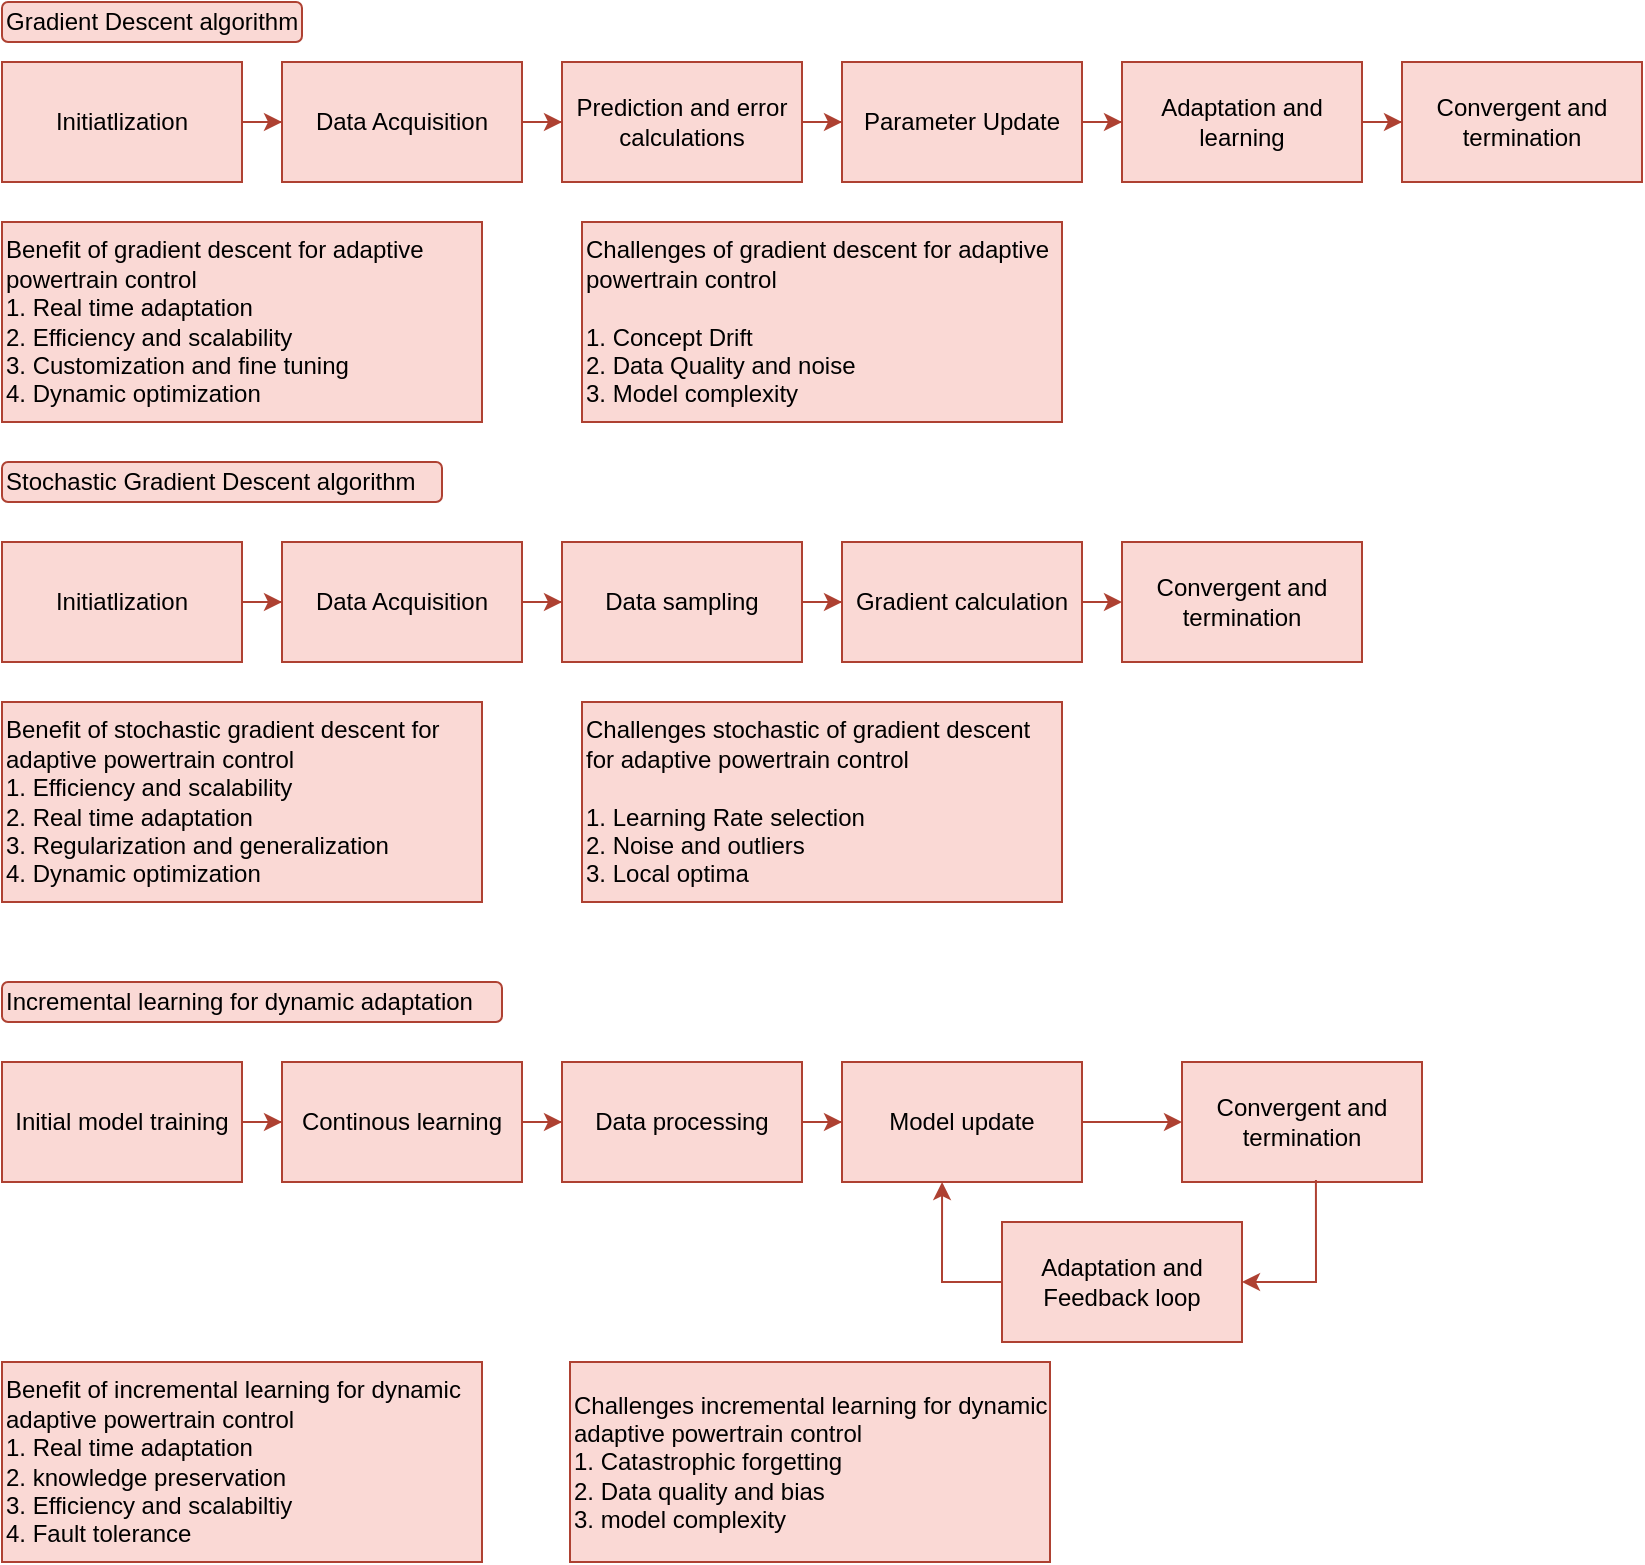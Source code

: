 <mxfile version="21.3.8" type="github">
  <diagram name="Page-1" id="iOJ7nJUNVYEBUDQMrWRL">
    <mxGraphModel dx="880" dy="507" grid="1" gridSize="10" guides="1" tooltips="1" connect="1" arrows="1" fold="1" page="1" pageScale="1" pageWidth="1169" pageHeight="827" math="0" shadow="0">
      <root>
        <mxCell id="0" />
        <mxCell id="1" parent="0" />
        <mxCell id="CzOLXgxaiCzq6wpnYxIb-24" value="Convergent and termination" style="whiteSpace=wrap;html=1;rounded=0;fillColor=#fad9d5;strokeColor=#ae4132;" vertex="1" parent="1">
          <mxGeometry x="570" y="280" width="120" height="60" as="geometry" />
        </mxCell>
        <mxCell id="CzOLXgxaiCzq6wpnYxIb-64" value="Initial model training" style="rounded=0;whiteSpace=wrap;html=1;fillColor=#fad9d5;strokeColor=#ae4132;" vertex="1" parent="1">
          <mxGeometry x="10" y="540" width="120" height="60" as="geometry" />
        </mxCell>
        <mxCell id="CzOLXgxaiCzq6wpnYxIb-65" value="Continous learning" style="rounded=0;whiteSpace=wrap;html=1;fillColor=#fad9d5;strokeColor=#ae4132;" vertex="1" parent="1">
          <mxGeometry x="150" y="540" width="120" height="60" as="geometry" />
        </mxCell>
        <mxCell id="CzOLXgxaiCzq6wpnYxIb-66" value="" style="edgeStyle=orthogonalEdgeStyle;rounded=0;orthogonalLoop=1;jettySize=auto;html=1;fillColor=#fad9d5;strokeColor=#ae4132;" edge="1" parent="1" source="CzOLXgxaiCzq6wpnYxIb-64" target="CzOLXgxaiCzq6wpnYxIb-65">
          <mxGeometry relative="1" as="geometry" />
        </mxCell>
        <mxCell id="CzOLXgxaiCzq6wpnYxIb-67" value="Data processing" style="whiteSpace=wrap;html=1;rounded=0;fillColor=#fad9d5;strokeColor=#ae4132;" vertex="1" parent="1">
          <mxGeometry x="290" y="540" width="120" height="60" as="geometry" />
        </mxCell>
        <mxCell id="CzOLXgxaiCzq6wpnYxIb-68" value="" style="edgeStyle=orthogonalEdgeStyle;rounded=0;orthogonalLoop=1;jettySize=auto;html=1;fillColor=#fad9d5;strokeColor=#ae4132;" edge="1" parent="1" source="CzOLXgxaiCzq6wpnYxIb-65" target="CzOLXgxaiCzq6wpnYxIb-67">
          <mxGeometry relative="1" as="geometry" />
        </mxCell>
        <mxCell id="CzOLXgxaiCzq6wpnYxIb-97" style="edgeStyle=orthogonalEdgeStyle;rounded=0;orthogonalLoop=1;jettySize=auto;html=1;exitX=1;exitY=0.5;exitDx=0;exitDy=0;entryX=0;entryY=0.5;entryDx=0;entryDy=0;fillColor=#fad9d5;strokeColor=#ae4132;" edge="1" parent="1" source="CzOLXgxaiCzq6wpnYxIb-70" target="CzOLXgxaiCzq6wpnYxIb-75">
          <mxGeometry relative="1" as="geometry" />
        </mxCell>
        <mxCell id="CzOLXgxaiCzq6wpnYxIb-70" value="Model update" style="whiteSpace=wrap;html=1;rounded=0;fillColor=#fad9d5;strokeColor=#ae4132;" vertex="1" parent="1">
          <mxGeometry x="430" y="540" width="120" height="60" as="geometry" />
        </mxCell>
        <mxCell id="CzOLXgxaiCzq6wpnYxIb-71" value="" style="edgeStyle=orthogonalEdgeStyle;rounded=0;orthogonalLoop=1;jettySize=auto;html=1;fillColor=#fad9d5;strokeColor=#ae4132;" edge="1" parent="1" source="CzOLXgxaiCzq6wpnYxIb-67" target="CzOLXgxaiCzq6wpnYxIb-70">
          <mxGeometry relative="1" as="geometry" />
        </mxCell>
        <mxCell id="CzOLXgxaiCzq6wpnYxIb-72" value="Benefit of incremental learning for dynamic adaptive powertrain control&lt;br&gt;1. Real time adaptation&lt;br&gt;2. knowledge preservation&lt;br&gt;3. Efficiency and scalabiltiy&lt;br&gt;4. Fault tolerance" style="rounded=0;whiteSpace=wrap;html=1;align=left;fillColor=#fad9d5;strokeColor=#ae4132;" vertex="1" parent="1">
          <mxGeometry x="10" y="690" width="240" height="100" as="geometry" />
        </mxCell>
        <mxCell id="CzOLXgxaiCzq6wpnYxIb-73" value="Challenges incremental learning for dynamic adaptive powertrain control&lt;br&gt;1. Catastrophic forgetting&lt;br&gt;2. Data quality and bias&amp;nbsp;&lt;br&gt;3. model complexity&lt;br&gt;" style="rounded=0;whiteSpace=wrap;html=1;align=left;fillColor=#fad9d5;strokeColor=#ae4132;" vertex="1" parent="1">
          <mxGeometry x="294" y="690" width="240" height="100" as="geometry" />
        </mxCell>
        <mxCell id="CzOLXgxaiCzq6wpnYxIb-74" value="Incremental learning for dynamic adaptation" style="rounded=1;whiteSpace=wrap;html=1;align=left;fillColor=#fad9d5;strokeColor=#ae4132;" vertex="1" parent="1">
          <mxGeometry x="10" y="500" width="250" height="20" as="geometry" />
        </mxCell>
        <mxCell id="CzOLXgxaiCzq6wpnYxIb-75" value="Convergent and termination" style="whiteSpace=wrap;html=1;rounded=0;fillColor=#fad9d5;strokeColor=#ae4132;" vertex="1" parent="1">
          <mxGeometry x="600" y="540" width="120" height="60" as="geometry" />
        </mxCell>
        <mxCell id="CzOLXgxaiCzq6wpnYxIb-94" value="" style="edgeStyle=orthogonalEdgeStyle;rounded=0;orthogonalLoop=1;jettySize=auto;html=1;exitX=0.558;exitY=0.983;exitDx=0;exitDy=0;exitPerimeter=0;fillColor=#fad9d5;strokeColor=#ae4132;" edge="1" parent="1" source="CzOLXgxaiCzq6wpnYxIb-75" target="CzOLXgxaiCzq6wpnYxIb-93">
          <mxGeometry relative="1" as="geometry">
            <mxPoint x="650" y="570" as="sourcePoint" />
            <Array as="points">
              <mxPoint x="667" y="650" />
            </Array>
          </mxGeometry>
        </mxCell>
        <mxCell id="CzOLXgxaiCzq6wpnYxIb-95" style="edgeStyle=orthogonalEdgeStyle;rounded=0;orthogonalLoop=1;jettySize=auto;html=1;exitX=0;exitY=0.5;exitDx=0;exitDy=0;entryX=0.417;entryY=1;entryDx=0;entryDy=0;entryPerimeter=0;fillColor=#fad9d5;strokeColor=#ae4132;" edge="1" parent="1" source="CzOLXgxaiCzq6wpnYxIb-93" target="CzOLXgxaiCzq6wpnYxIb-70">
          <mxGeometry relative="1" as="geometry">
            <Array as="points">
              <mxPoint x="480" y="650" />
            </Array>
          </mxGeometry>
        </mxCell>
        <mxCell id="CzOLXgxaiCzq6wpnYxIb-93" value="Adaptation and Feedback loop" style="whiteSpace=wrap;html=1;rounded=0;fillColor=#fad9d5;strokeColor=#ae4132;" vertex="1" parent="1">
          <mxGeometry x="510" y="620" width="120" height="60" as="geometry" />
        </mxCell>
        <mxCell id="CzOLXgxaiCzq6wpnYxIb-1" value="Initiatlization" style="rounded=0;whiteSpace=wrap;html=1;fillColor=#fad9d5;strokeColor=#ae4132;" vertex="1" parent="1">
          <mxGeometry x="10" y="40" width="120" height="60" as="geometry" />
        </mxCell>
        <mxCell id="CzOLXgxaiCzq6wpnYxIb-2" value="Data Acquisition" style="rounded=0;whiteSpace=wrap;html=1;fillColor=#fad9d5;strokeColor=#ae4132;" vertex="1" parent="1">
          <mxGeometry x="150" y="40" width="120" height="60" as="geometry" />
        </mxCell>
        <mxCell id="CzOLXgxaiCzq6wpnYxIb-3" value="" style="edgeStyle=orthogonalEdgeStyle;rounded=0;orthogonalLoop=1;jettySize=auto;html=1;fillColor=#fad9d5;strokeColor=#ae4132;" edge="1" parent="1" source="CzOLXgxaiCzq6wpnYxIb-1" target="CzOLXgxaiCzq6wpnYxIb-2">
          <mxGeometry relative="1" as="geometry" />
        </mxCell>
        <mxCell id="CzOLXgxaiCzq6wpnYxIb-4" value="Prediction and error calculations" style="whiteSpace=wrap;html=1;rounded=0;fillColor=#fad9d5;strokeColor=#ae4132;" vertex="1" parent="1">
          <mxGeometry x="290" y="40" width="120" height="60" as="geometry" />
        </mxCell>
        <mxCell id="CzOLXgxaiCzq6wpnYxIb-5" value="" style="edgeStyle=orthogonalEdgeStyle;rounded=0;orthogonalLoop=1;jettySize=auto;html=1;fillColor=#fad9d5;strokeColor=#ae4132;" edge="1" parent="1" source="CzOLXgxaiCzq6wpnYxIb-2" target="CzOLXgxaiCzq6wpnYxIb-4">
          <mxGeometry relative="1" as="geometry" />
        </mxCell>
        <mxCell id="CzOLXgxaiCzq6wpnYxIb-6" value="Parameter Update" style="whiteSpace=wrap;html=1;rounded=0;fillColor=#fad9d5;strokeColor=#ae4132;" vertex="1" parent="1">
          <mxGeometry x="430" y="40" width="120" height="60" as="geometry" />
        </mxCell>
        <mxCell id="CzOLXgxaiCzq6wpnYxIb-7" value="" style="edgeStyle=orthogonalEdgeStyle;rounded=0;orthogonalLoop=1;jettySize=auto;html=1;fillColor=#fad9d5;strokeColor=#ae4132;" edge="1" parent="1" source="CzOLXgxaiCzq6wpnYxIb-4" target="CzOLXgxaiCzq6wpnYxIb-6">
          <mxGeometry relative="1" as="geometry" />
        </mxCell>
        <mxCell id="CzOLXgxaiCzq6wpnYxIb-8" value="Adaptation and learning" style="whiteSpace=wrap;html=1;rounded=0;fillColor=#fad9d5;strokeColor=#ae4132;" vertex="1" parent="1">
          <mxGeometry x="570" y="40" width="120" height="60" as="geometry" />
        </mxCell>
        <mxCell id="CzOLXgxaiCzq6wpnYxIb-9" value="" style="edgeStyle=orthogonalEdgeStyle;rounded=0;orthogonalLoop=1;jettySize=auto;html=1;fillColor=#fad9d5;strokeColor=#ae4132;" edge="1" parent="1" source="CzOLXgxaiCzq6wpnYxIb-6" target="CzOLXgxaiCzq6wpnYxIb-8">
          <mxGeometry relative="1" as="geometry" />
        </mxCell>
        <mxCell id="CzOLXgxaiCzq6wpnYxIb-10" value="Convergent and termination" style="whiteSpace=wrap;html=1;rounded=0;fillColor=#fad9d5;strokeColor=#ae4132;" vertex="1" parent="1">
          <mxGeometry x="710" y="40" width="120" height="60" as="geometry" />
        </mxCell>
        <mxCell id="CzOLXgxaiCzq6wpnYxIb-11" value="" style="edgeStyle=orthogonalEdgeStyle;rounded=0;orthogonalLoop=1;jettySize=auto;html=1;fillColor=#fad9d5;strokeColor=#ae4132;" edge="1" parent="1" source="CzOLXgxaiCzq6wpnYxIb-8" target="CzOLXgxaiCzq6wpnYxIb-10">
          <mxGeometry relative="1" as="geometry" />
        </mxCell>
        <mxCell id="CzOLXgxaiCzq6wpnYxIb-12" value="Benefit of&amp;nbsp;gradient descent for adaptive powertrain control&lt;br&gt;1. Real time adaptation&lt;br&gt;2. Efficiency and scalability&lt;br&gt;3. Customization and fine tuning&lt;br&gt;4. Dynamic optimization" style="rounded=0;whiteSpace=wrap;html=1;align=left;fillColor=#fad9d5;strokeColor=#ae4132;" vertex="1" parent="1">
          <mxGeometry x="10" y="120" width="240" height="100" as="geometry" />
        </mxCell>
        <mxCell id="CzOLXgxaiCzq6wpnYxIb-13" value="Challenges of gradient descent for adaptive powertrain control&lt;br&gt;&lt;br&gt;1. Concept Drift&lt;br&gt;2. Data Quality and noise&amp;nbsp;&lt;br&gt;3. Model complexity&amp;nbsp;" style="rounded=0;whiteSpace=wrap;html=1;align=left;fillColor=#fad9d5;strokeColor=#ae4132;" vertex="1" parent="1">
          <mxGeometry x="300" y="120" width="240" height="100" as="geometry" />
        </mxCell>
        <mxCell id="CzOLXgxaiCzq6wpnYxIb-27" value="Gradient Descent algorithm" style="rounded=1;whiteSpace=wrap;html=1;align=left;fillColor=#fad9d5;strokeColor=#ae4132;" vertex="1" parent="1">
          <mxGeometry x="10" y="10" width="150" height="20" as="geometry" />
        </mxCell>
        <mxCell id="CzOLXgxaiCzq6wpnYxIb-15" value="Initiatlization" style="rounded=0;whiteSpace=wrap;html=1;fillColor=#fad9d5;strokeColor=#ae4132;" vertex="1" parent="1">
          <mxGeometry x="10" y="280" width="120" height="60" as="geometry" />
        </mxCell>
        <mxCell id="CzOLXgxaiCzq6wpnYxIb-17" value="Data Acquisition" style="rounded=0;whiteSpace=wrap;html=1;fillColor=#fad9d5;strokeColor=#ae4132;" vertex="1" parent="1">
          <mxGeometry x="150" y="280" width="120" height="60" as="geometry" />
        </mxCell>
        <mxCell id="CzOLXgxaiCzq6wpnYxIb-14" value="" style="edgeStyle=orthogonalEdgeStyle;rounded=0;orthogonalLoop=1;jettySize=auto;html=1;fillColor=#fad9d5;strokeColor=#ae4132;" edge="1" parent="1" source="CzOLXgxaiCzq6wpnYxIb-15" target="CzOLXgxaiCzq6wpnYxIb-17">
          <mxGeometry relative="1" as="geometry" />
        </mxCell>
        <mxCell id="CzOLXgxaiCzq6wpnYxIb-19" value="Data sampling" style="whiteSpace=wrap;html=1;rounded=0;fillColor=#fad9d5;strokeColor=#ae4132;" vertex="1" parent="1">
          <mxGeometry x="290" y="280" width="120" height="60" as="geometry" />
        </mxCell>
        <mxCell id="CzOLXgxaiCzq6wpnYxIb-16" value="" style="edgeStyle=orthogonalEdgeStyle;rounded=0;orthogonalLoop=1;jettySize=auto;html=1;fillColor=#fad9d5;strokeColor=#ae4132;" edge="1" parent="1" source="CzOLXgxaiCzq6wpnYxIb-17" target="CzOLXgxaiCzq6wpnYxIb-19">
          <mxGeometry relative="1" as="geometry" />
        </mxCell>
        <mxCell id="CzOLXgxaiCzq6wpnYxIb-20" value="" style="edgeStyle=orthogonalEdgeStyle;rounded=0;orthogonalLoop=1;jettySize=auto;html=1;fillColor=#fad9d5;strokeColor=#ae4132;" edge="1" parent="1" source="CzOLXgxaiCzq6wpnYxIb-21">
          <mxGeometry relative="1" as="geometry">
            <mxPoint x="570" y="310" as="targetPoint" />
          </mxGeometry>
        </mxCell>
        <mxCell id="CzOLXgxaiCzq6wpnYxIb-21" value="Gradient calculation" style="whiteSpace=wrap;html=1;rounded=0;fillColor=#fad9d5;strokeColor=#ae4132;" vertex="1" parent="1">
          <mxGeometry x="430" y="280" width="120" height="60" as="geometry" />
        </mxCell>
        <mxCell id="CzOLXgxaiCzq6wpnYxIb-18" value="" style="edgeStyle=orthogonalEdgeStyle;rounded=0;orthogonalLoop=1;jettySize=auto;html=1;fillColor=#fad9d5;strokeColor=#ae4132;" edge="1" parent="1" source="CzOLXgxaiCzq6wpnYxIb-19" target="CzOLXgxaiCzq6wpnYxIb-21">
          <mxGeometry relative="1" as="geometry" />
        </mxCell>
        <mxCell id="CzOLXgxaiCzq6wpnYxIb-25" value="Benefit of stochastic gradient descent for adaptive powertrain control&lt;br&gt;1. Efficiency and scalability&lt;br&gt;2. Real time adaptation&lt;br&gt;3. Regularization and generalization&lt;br&gt;4. Dynamic optimization" style="rounded=0;whiteSpace=wrap;html=1;align=left;fillColor=#fad9d5;strokeColor=#ae4132;" vertex="1" parent="1">
          <mxGeometry x="10" y="360" width="240" height="100" as="geometry" />
        </mxCell>
        <mxCell id="CzOLXgxaiCzq6wpnYxIb-26" value="Challenges stochastic of gradient descent for adaptive powertrain control&lt;br&gt;&lt;br&gt;1. Learning Rate selection&lt;br&gt;2. Noise and outliers&amp;nbsp;&lt;br&gt;3. Local optima" style="rounded=0;whiteSpace=wrap;html=1;align=left;fillColor=#fad9d5;strokeColor=#ae4132;" vertex="1" parent="1">
          <mxGeometry x="300" y="360" width="240" height="100" as="geometry" />
        </mxCell>
        <mxCell id="CzOLXgxaiCzq6wpnYxIb-28" value="Stochastic Gradient Descent algorithm&amp;nbsp;" style="rounded=1;whiteSpace=wrap;html=1;align=left;fillColor=#fad9d5;strokeColor=#ae4132;" vertex="1" parent="1">
          <mxGeometry x="10" y="240" width="220" height="20" as="geometry" />
        </mxCell>
        <mxCell id="CzOLXgxaiCzq6wpnYxIb-31" value="Convergent and termination" style="whiteSpace=wrap;html=1;rounded=0;fillColor=#fad9d5;strokeColor=#ae4132;" vertex="1" parent="1">
          <mxGeometry x="570" y="280" width="120" height="60" as="geometry" />
        </mxCell>
        <mxCell id="CzOLXgxaiCzq6wpnYxIb-32" value="Convergent and termination" style="whiteSpace=wrap;html=1;rounded=0;fillColor=#fad9d5;strokeColor=#ae4132;" vertex="1" parent="1">
          <mxGeometry x="570" y="280" width="120" height="60" as="geometry" />
        </mxCell>
      </root>
    </mxGraphModel>
  </diagram>
</mxfile>

